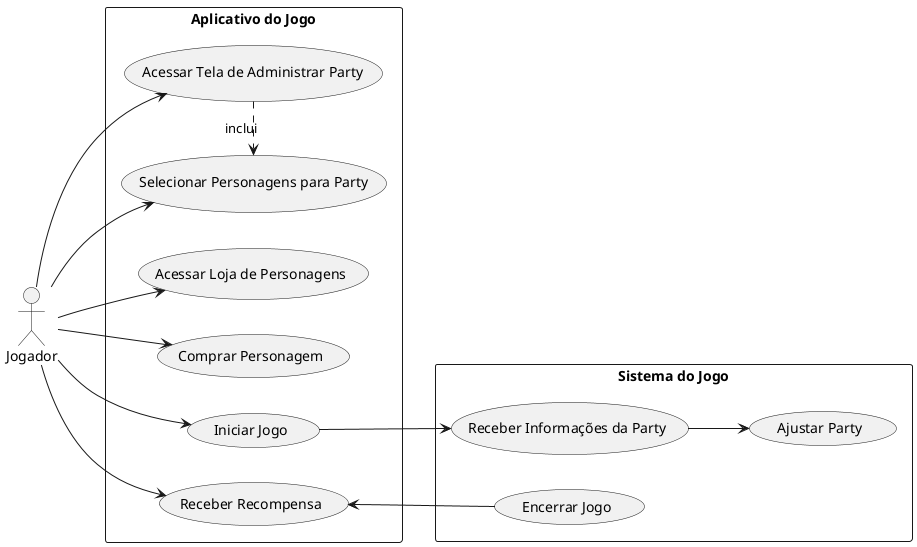 @startuml usuario-jogo
left to right direction
skinparam packageStyle rectangle
actor Jogador as user

rectangle "Aplicativo do Jogo" {
  usecase "Acessar Tela de Administrar Party" as UC1
  usecase "Acessar Loja de Personagens" as UC2
  usecase "Comprar Personagem" as UC3
  usecase "Selecionar Personagens para Party" as UC4
  usecase "Iniciar Jogo" as UC5
  usecase "Receber Recompensa" as UC6
  
  UC1 .> UC4 : inclui
}

rectangle "Sistema do Jogo" {
  usecase "Receber Informações da Party" as UC7
  usecase "Ajustar Party" as UC8
  usecase "Encerrar Jogo" as UC9
}

user --> UC1
user --> UC2
user --> UC3
user --> UC4
user --> UC5
user --> UC6

UC5 --> UC7
UC7 --> UC8
UC9 --> UC6

@enduml
